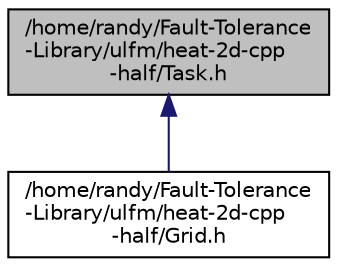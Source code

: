 digraph "/home/randy/Fault-Tolerance-Library/ulfm/heat-2d-cpp-half/Task.h"
{
  edge [fontname="Helvetica",fontsize="10",labelfontname="Helvetica",labelfontsize="10"];
  node [fontname="Helvetica",fontsize="10",shape=record];
  Node1 [label="/home/randy/Fault-Tolerance\l-Library/ulfm/heat-2d-cpp\l-half/Task.h",height=0.2,width=0.4,color="black", fillcolor="grey75", style="filled", fontcolor="black"];
  Node1 -> Node2 [dir="back",color="midnightblue",fontsize="10",style="solid",fontname="Helvetica"];
  Node2 [label="/home/randy/Fault-Tolerance\l-Library/ulfm/heat-2d-cpp\l-half/Grid.h",height=0.2,width=0.4,color="black", fillcolor="white", style="filled",URL="$Grid_8h.html"];
}
